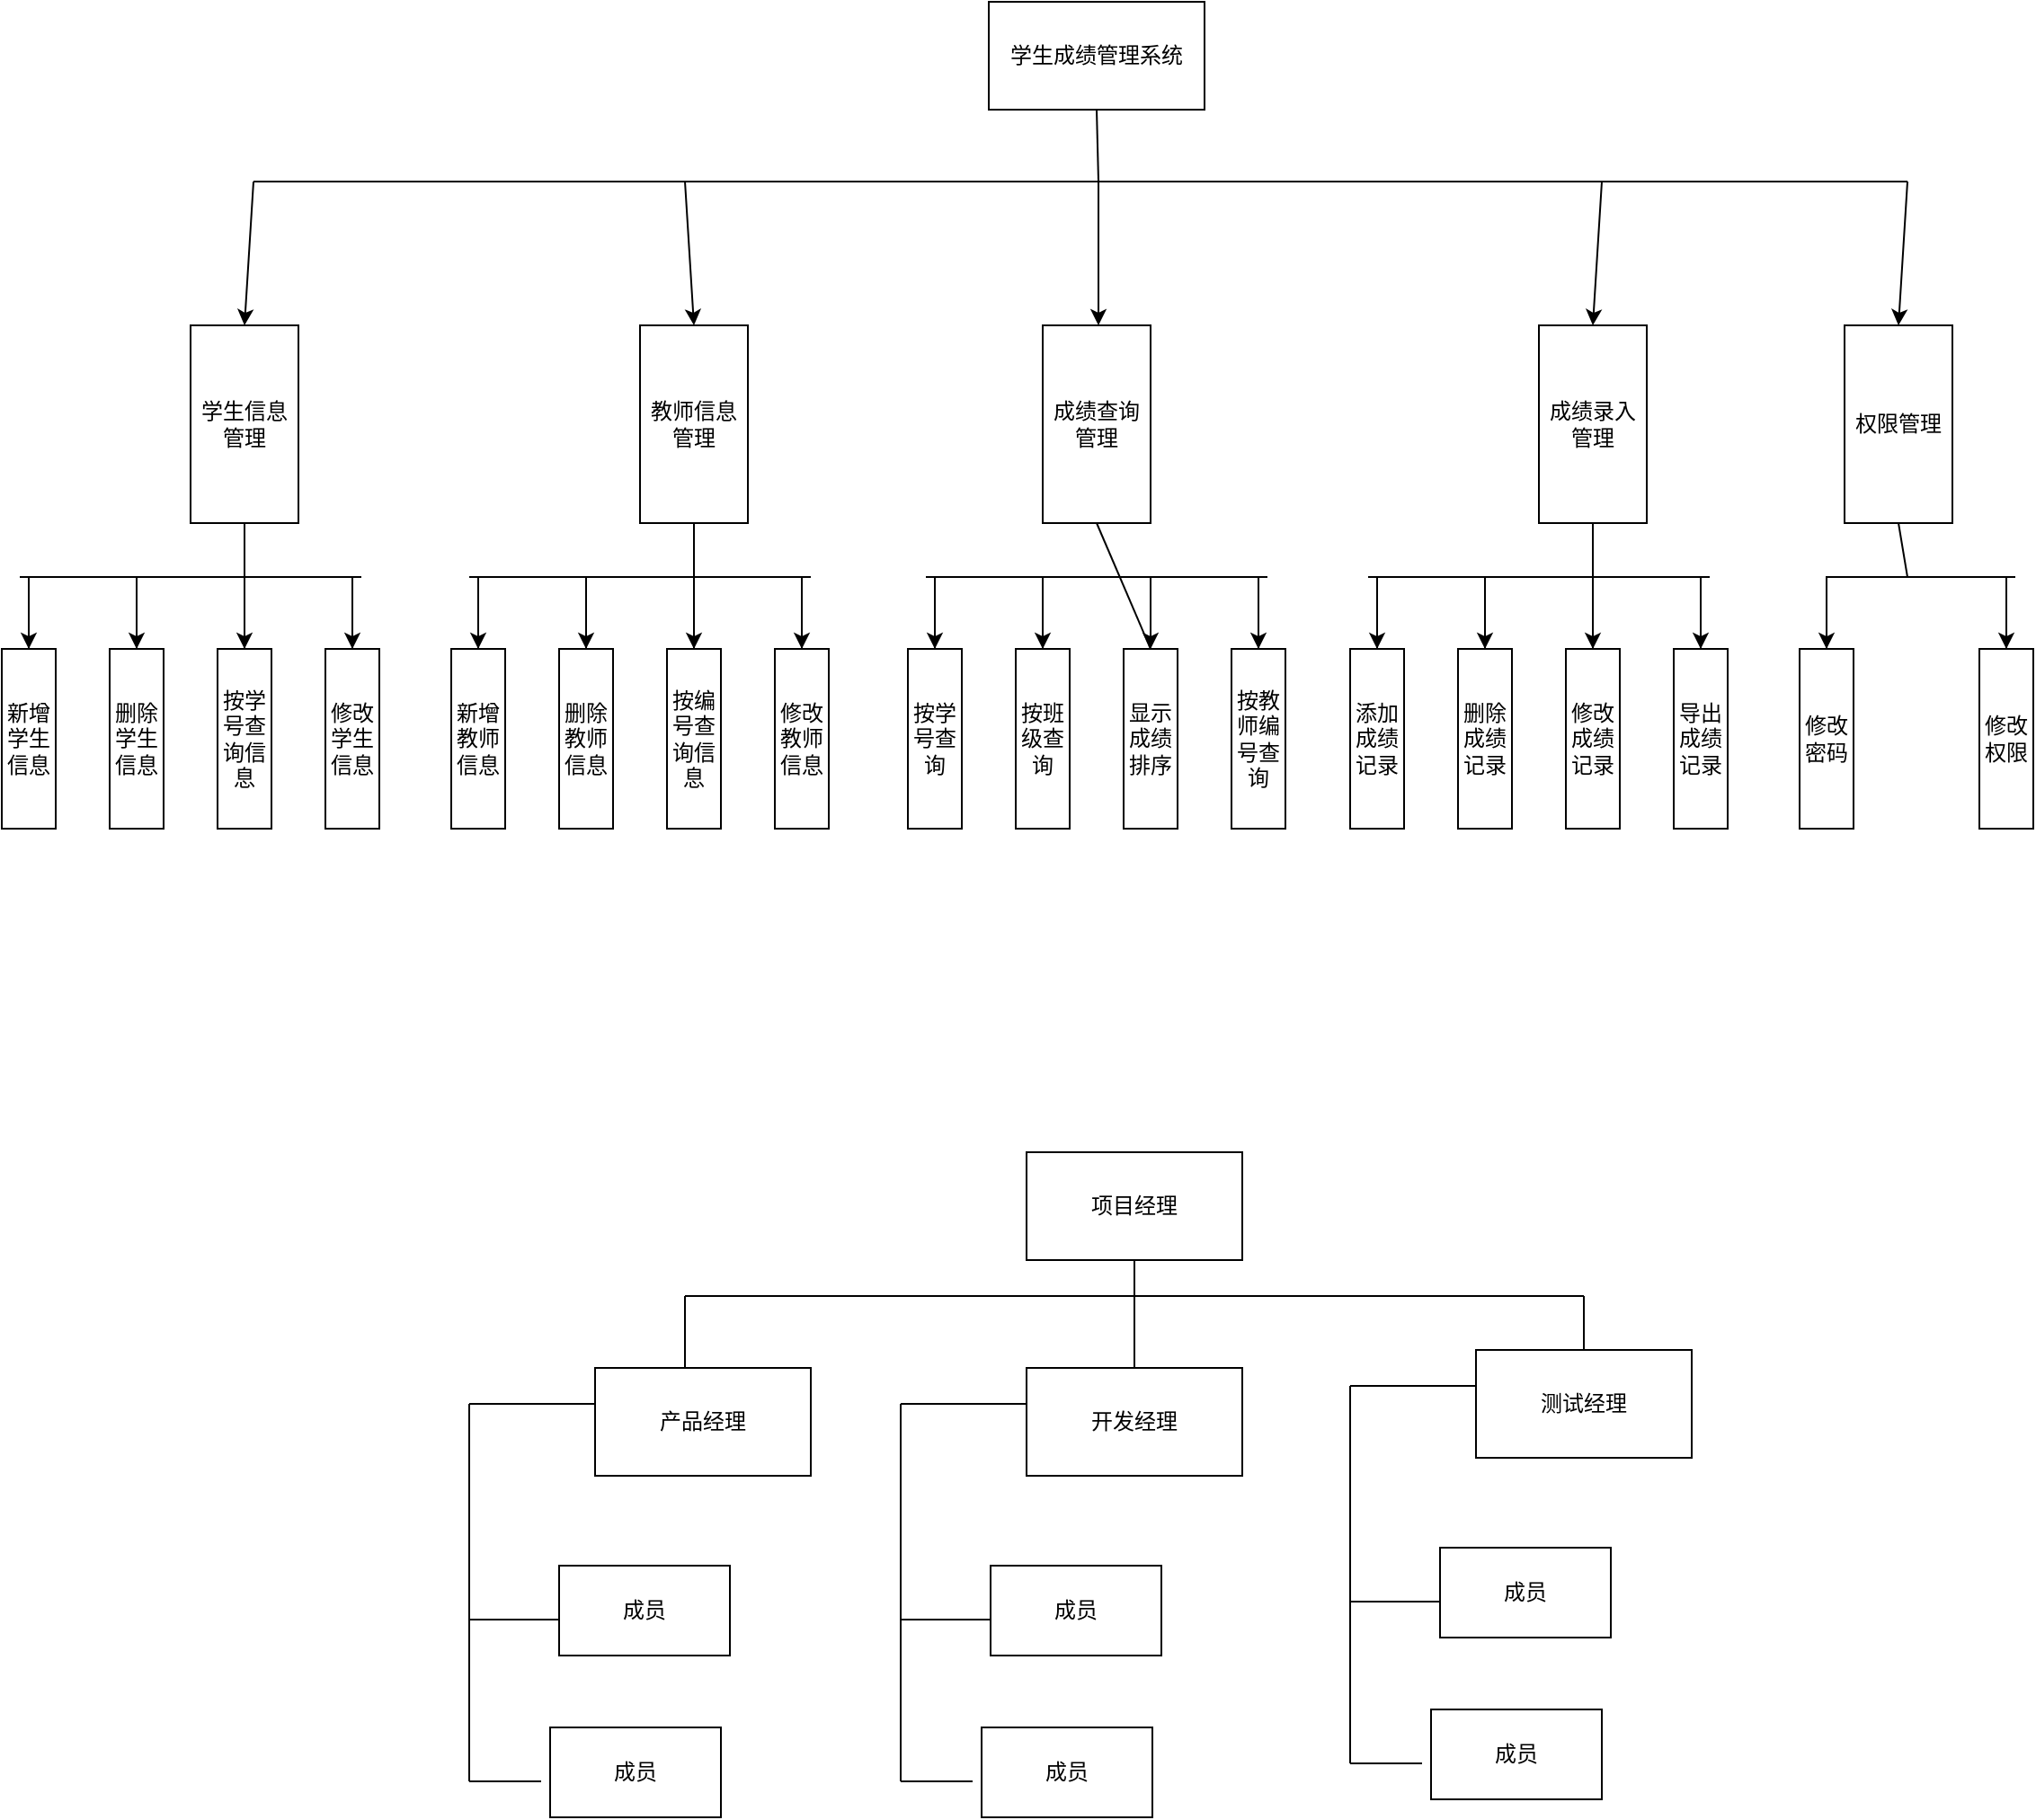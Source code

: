 <mxfile version="21.2.3" type="github">
  <diagram name="第 1 页" id="eo0PhbDBEqhfWxgCo3OH">
    <mxGraphModel dx="2227" dy="1901" grid="1" gridSize="10" guides="1" tooltips="1" connect="1" arrows="1" fold="1" page="1" pageScale="1" pageWidth="827" pageHeight="1169" math="0" shadow="0">
      <root>
        <mxCell id="0" />
        <mxCell id="1" parent="0" />
        <mxCell id="lPRobP7IfmpQ7-qLMmL--1" value="学生成绩管理系统" style="rounded=0;whiteSpace=wrap;html=1;" parent="1" vertex="1">
          <mxGeometry x="489" y="-20" width="120" height="60" as="geometry" />
        </mxCell>
        <mxCell id="lPRobP7IfmpQ7-qLMmL--2" value="学生信息管理" style="rounded=0;whiteSpace=wrap;html=1;" parent="1" vertex="1">
          <mxGeometry x="45" y="160" width="60" height="110" as="geometry" />
        </mxCell>
        <mxCell id="lPRobP7IfmpQ7-qLMmL--14" value="新增学生信息" style="rounded=0;whiteSpace=wrap;html=1;" parent="1" vertex="1">
          <mxGeometry x="-60" y="340" width="30" height="100" as="geometry" />
        </mxCell>
        <mxCell id="lPRobP7IfmpQ7-qLMmL--16" value="删除学生信息" style="rounded=0;whiteSpace=wrap;html=1;" parent="1" vertex="1">
          <mxGeometry y="340" width="30" height="100" as="geometry" />
        </mxCell>
        <mxCell id="lPRobP7IfmpQ7-qLMmL--17" value="按学号查询信息" style="rounded=0;whiteSpace=wrap;html=1;" parent="1" vertex="1">
          <mxGeometry x="60" y="340" width="30" height="100" as="geometry" />
        </mxCell>
        <mxCell id="lPRobP7IfmpQ7-qLMmL--19" value="修改学生信息" style="rounded=0;whiteSpace=wrap;html=1;" parent="1" vertex="1">
          <mxGeometry x="120" y="340" width="30" height="100" as="geometry" />
        </mxCell>
        <mxCell id="lPRobP7IfmpQ7-qLMmL--20" value="" style="endArrow=none;html=1;rounded=0;exitX=0.5;exitY=1;exitDx=0;exitDy=0;entryX=0.5;entryY=0;entryDx=0;entryDy=0;" parent="1" source="lPRobP7IfmpQ7-qLMmL--2" target="lPRobP7IfmpQ7-qLMmL--17" edge="1">
          <mxGeometry width="50" height="50" relative="1" as="geometry">
            <mxPoint x="390" y="260" as="sourcePoint" />
            <mxPoint x="440" y="210" as="targetPoint" />
          </mxGeometry>
        </mxCell>
        <mxCell id="lPRobP7IfmpQ7-qLMmL--21" value="" style="endArrow=none;html=1;rounded=0;exitX=0.5;exitY=0;exitDx=0;exitDy=0;" parent="1" source="lPRobP7IfmpQ7-qLMmL--19" edge="1">
          <mxGeometry width="50" height="50" relative="1" as="geometry">
            <mxPoint x="390" y="260" as="sourcePoint" />
            <mxPoint x="135" y="300" as="targetPoint" />
          </mxGeometry>
        </mxCell>
        <mxCell id="lPRobP7IfmpQ7-qLMmL--22" value="" style="endArrow=none;html=1;rounded=0;exitX=0.5;exitY=0;exitDx=0;exitDy=0;" parent="1" source="lPRobP7IfmpQ7-qLMmL--16" edge="1">
          <mxGeometry width="50" height="50" relative="1" as="geometry">
            <mxPoint x="145" y="350" as="sourcePoint" />
            <mxPoint x="15" y="300" as="targetPoint" />
          </mxGeometry>
        </mxCell>
        <mxCell id="lPRobP7IfmpQ7-qLMmL--24" value="" style="endArrow=none;html=1;rounded=0;entryX=0.5;entryY=0;entryDx=0;entryDy=0;" parent="1" target="lPRobP7IfmpQ7-qLMmL--14" edge="1">
          <mxGeometry width="50" height="50" relative="1" as="geometry">
            <mxPoint x="-45" y="300" as="sourcePoint" />
            <mxPoint x="165" y="330" as="targetPoint" />
          </mxGeometry>
        </mxCell>
        <mxCell id="lPRobP7IfmpQ7-qLMmL--25" value="" style="endArrow=none;html=1;rounded=0;" parent="1" edge="1">
          <mxGeometry width="50" height="50" relative="1" as="geometry">
            <mxPoint x="140" y="300" as="sourcePoint" />
            <mxPoint x="-50" y="300" as="targetPoint" />
          </mxGeometry>
        </mxCell>
        <mxCell id="lPRobP7IfmpQ7-qLMmL--26" value="" style="endArrow=classic;html=1;rounded=0;entryX=0.5;entryY=0;entryDx=0;entryDy=0;" parent="1" target="lPRobP7IfmpQ7-qLMmL--19" edge="1">
          <mxGeometry width="50" height="50" relative="1" as="geometry">
            <mxPoint x="135" y="300" as="sourcePoint" />
            <mxPoint x="440" y="210" as="targetPoint" />
          </mxGeometry>
        </mxCell>
        <mxCell id="lPRobP7IfmpQ7-qLMmL--27" value="" style="endArrow=classic;html=1;rounded=0;entryX=0.5;entryY=0;entryDx=0;entryDy=0;" parent="1" target="lPRobP7IfmpQ7-qLMmL--17" edge="1">
          <mxGeometry width="50" height="50" relative="1" as="geometry">
            <mxPoint x="75" y="300" as="sourcePoint" />
            <mxPoint x="145" y="350" as="targetPoint" />
          </mxGeometry>
        </mxCell>
        <mxCell id="lPRobP7IfmpQ7-qLMmL--28" value="" style="endArrow=classic;html=1;rounded=0;entryX=0.5;entryY=0;entryDx=0;entryDy=0;" parent="1" target="lPRobP7IfmpQ7-qLMmL--16" edge="1">
          <mxGeometry width="50" height="50" relative="1" as="geometry">
            <mxPoint x="15" y="300" as="sourcePoint" />
            <mxPoint x="155" y="360" as="targetPoint" />
          </mxGeometry>
        </mxCell>
        <mxCell id="lPRobP7IfmpQ7-qLMmL--29" value="" style="endArrow=classic;html=1;rounded=0;entryX=0.5;entryY=0;entryDx=0;entryDy=0;" parent="1" target="lPRobP7IfmpQ7-qLMmL--14" edge="1">
          <mxGeometry width="50" height="50" relative="1" as="geometry">
            <mxPoint x="-45" y="300" as="sourcePoint" />
            <mxPoint x="165" y="370" as="targetPoint" />
          </mxGeometry>
        </mxCell>
        <mxCell id="lPRobP7IfmpQ7-qLMmL--30" value="教师信息管理" style="rounded=0;whiteSpace=wrap;html=1;" parent="1" vertex="1">
          <mxGeometry x="295" y="160" width="60" height="110" as="geometry" />
        </mxCell>
        <mxCell id="lPRobP7IfmpQ7-qLMmL--31" value="新增教师信息" style="rounded=0;whiteSpace=wrap;html=1;" parent="1" vertex="1">
          <mxGeometry x="190" y="340" width="30" height="100" as="geometry" />
        </mxCell>
        <mxCell id="lPRobP7IfmpQ7-qLMmL--32" value="删除教师信息" style="rounded=0;whiteSpace=wrap;html=1;" parent="1" vertex="1">
          <mxGeometry x="250" y="340" width="30" height="100" as="geometry" />
        </mxCell>
        <mxCell id="lPRobP7IfmpQ7-qLMmL--33" value="按编号查询信息" style="rounded=0;whiteSpace=wrap;html=1;" parent="1" vertex="1">
          <mxGeometry x="310" y="340" width="30" height="100" as="geometry" />
        </mxCell>
        <mxCell id="lPRobP7IfmpQ7-qLMmL--34" value="修改教师信息" style="rounded=0;whiteSpace=wrap;html=1;" parent="1" vertex="1">
          <mxGeometry x="370" y="340" width="30" height="100" as="geometry" />
        </mxCell>
        <mxCell id="lPRobP7IfmpQ7-qLMmL--35" value="" style="endArrow=none;html=1;rounded=0;exitX=0.5;exitY=1;exitDx=0;exitDy=0;entryX=0.5;entryY=0;entryDx=0;entryDy=0;" parent="1" source="lPRobP7IfmpQ7-qLMmL--30" target="lPRobP7IfmpQ7-qLMmL--33" edge="1">
          <mxGeometry width="50" height="50" relative="1" as="geometry">
            <mxPoint x="640" y="260" as="sourcePoint" />
            <mxPoint x="690" y="210" as="targetPoint" />
          </mxGeometry>
        </mxCell>
        <mxCell id="lPRobP7IfmpQ7-qLMmL--36" value="" style="endArrow=none;html=1;rounded=0;exitX=0.5;exitY=0;exitDx=0;exitDy=0;" parent="1" source="lPRobP7IfmpQ7-qLMmL--34" edge="1">
          <mxGeometry width="50" height="50" relative="1" as="geometry">
            <mxPoint x="640" y="260" as="sourcePoint" />
            <mxPoint x="385" y="300" as="targetPoint" />
          </mxGeometry>
        </mxCell>
        <mxCell id="lPRobP7IfmpQ7-qLMmL--37" value="" style="endArrow=none;html=1;rounded=0;exitX=0.5;exitY=0;exitDx=0;exitDy=0;" parent="1" source="lPRobP7IfmpQ7-qLMmL--32" edge="1">
          <mxGeometry width="50" height="50" relative="1" as="geometry">
            <mxPoint x="395" y="350" as="sourcePoint" />
            <mxPoint x="265" y="300" as="targetPoint" />
          </mxGeometry>
        </mxCell>
        <mxCell id="lPRobP7IfmpQ7-qLMmL--38" value="" style="endArrow=none;html=1;rounded=0;entryX=0.5;entryY=0;entryDx=0;entryDy=0;" parent="1" target="lPRobP7IfmpQ7-qLMmL--31" edge="1">
          <mxGeometry width="50" height="50" relative="1" as="geometry">
            <mxPoint x="205" y="300" as="sourcePoint" />
            <mxPoint x="415" y="330" as="targetPoint" />
          </mxGeometry>
        </mxCell>
        <mxCell id="lPRobP7IfmpQ7-qLMmL--39" value="" style="endArrow=none;html=1;rounded=0;" parent="1" edge="1">
          <mxGeometry width="50" height="50" relative="1" as="geometry">
            <mxPoint x="390" y="300" as="sourcePoint" />
            <mxPoint x="200" y="300" as="targetPoint" />
          </mxGeometry>
        </mxCell>
        <mxCell id="lPRobP7IfmpQ7-qLMmL--40" value="" style="endArrow=classic;html=1;rounded=0;entryX=0.5;entryY=0;entryDx=0;entryDy=0;" parent="1" target="lPRobP7IfmpQ7-qLMmL--34" edge="1">
          <mxGeometry width="50" height="50" relative="1" as="geometry">
            <mxPoint x="385" y="300" as="sourcePoint" />
            <mxPoint x="690" y="210" as="targetPoint" />
          </mxGeometry>
        </mxCell>
        <mxCell id="lPRobP7IfmpQ7-qLMmL--41" value="" style="endArrow=classic;html=1;rounded=0;entryX=0.5;entryY=0;entryDx=0;entryDy=0;" parent="1" target="lPRobP7IfmpQ7-qLMmL--33" edge="1">
          <mxGeometry width="50" height="50" relative="1" as="geometry">
            <mxPoint x="325" y="300" as="sourcePoint" />
            <mxPoint x="395" y="350" as="targetPoint" />
          </mxGeometry>
        </mxCell>
        <mxCell id="lPRobP7IfmpQ7-qLMmL--42" value="" style="endArrow=classic;html=1;rounded=0;entryX=0.5;entryY=0;entryDx=0;entryDy=0;" parent="1" target="lPRobP7IfmpQ7-qLMmL--32" edge="1">
          <mxGeometry width="50" height="50" relative="1" as="geometry">
            <mxPoint x="265" y="300" as="sourcePoint" />
            <mxPoint x="405" y="360" as="targetPoint" />
          </mxGeometry>
        </mxCell>
        <mxCell id="lPRobP7IfmpQ7-qLMmL--43" value="" style="endArrow=classic;html=1;rounded=0;entryX=0.5;entryY=0;entryDx=0;entryDy=0;" parent="1" target="lPRobP7IfmpQ7-qLMmL--31" edge="1">
          <mxGeometry width="50" height="50" relative="1" as="geometry">
            <mxPoint x="205" y="300" as="sourcePoint" />
            <mxPoint x="415" y="370" as="targetPoint" />
          </mxGeometry>
        </mxCell>
        <mxCell id="lPRobP7IfmpQ7-qLMmL--44" value="成绩查询管理" style="rounded=0;whiteSpace=wrap;html=1;" parent="1" vertex="1">
          <mxGeometry x="519" y="160" width="60" height="110" as="geometry" />
        </mxCell>
        <mxCell id="lPRobP7IfmpQ7-qLMmL--45" value="按学号查询" style="rounded=0;whiteSpace=wrap;html=1;" parent="1" vertex="1">
          <mxGeometry x="444" y="340" width="30" height="100" as="geometry" />
        </mxCell>
        <mxCell id="lPRobP7IfmpQ7-qLMmL--46" value="按班级查询" style="rounded=0;whiteSpace=wrap;html=1;" parent="1" vertex="1">
          <mxGeometry x="504" y="340" width="30" height="100" as="geometry" />
        </mxCell>
        <mxCell id="lPRobP7IfmpQ7-qLMmL--47" value="显示成绩排序" style="rounded=0;whiteSpace=wrap;html=1;" parent="1" vertex="1">
          <mxGeometry x="564" y="340" width="30" height="100" as="geometry" />
        </mxCell>
        <mxCell id="lPRobP7IfmpQ7-qLMmL--48" value="按教师编号查询" style="rounded=0;whiteSpace=wrap;html=1;" parent="1" vertex="1">
          <mxGeometry x="624" y="340" width="30" height="100" as="geometry" />
        </mxCell>
        <mxCell id="lPRobP7IfmpQ7-qLMmL--49" value="" style="endArrow=none;html=1;rounded=0;exitX=0.5;exitY=1;exitDx=0;exitDy=0;entryX=0.5;entryY=0;entryDx=0;entryDy=0;" parent="1" source="lPRobP7IfmpQ7-qLMmL--44" target="lPRobP7IfmpQ7-qLMmL--47" edge="1">
          <mxGeometry width="50" height="50" relative="1" as="geometry">
            <mxPoint x="894" y="260" as="sourcePoint" />
            <mxPoint x="944" y="210" as="targetPoint" />
          </mxGeometry>
        </mxCell>
        <mxCell id="lPRobP7IfmpQ7-qLMmL--50" value="" style="endArrow=none;html=1;rounded=0;exitX=0.5;exitY=0;exitDx=0;exitDy=0;" parent="1" source="lPRobP7IfmpQ7-qLMmL--48" edge="1">
          <mxGeometry width="50" height="50" relative="1" as="geometry">
            <mxPoint x="894" y="260" as="sourcePoint" />
            <mxPoint x="639" y="300" as="targetPoint" />
          </mxGeometry>
        </mxCell>
        <mxCell id="lPRobP7IfmpQ7-qLMmL--51" value="" style="endArrow=none;html=1;rounded=0;exitX=0.5;exitY=0;exitDx=0;exitDy=0;" parent="1" source="lPRobP7IfmpQ7-qLMmL--46" edge="1">
          <mxGeometry width="50" height="50" relative="1" as="geometry">
            <mxPoint x="649" y="350" as="sourcePoint" />
            <mxPoint x="519" y="300" as="targetPoint" />
          </mxGeometry>
        </mxCell>
        <mxCell id="lPRobP7IfmpQ7-qLMmL--52" value="" style="endArrow=none;html=1;rounded=0;entryX=0.5;entryY=0;entryDx=0;entryDy=0;" parent="1" target="lPRobP7IfmpQ7-qLMmL--45" edge="1">
          <mxGeometry width="50" height="50" relative="1" as="geometry">
            <mxPoint x="459" y="300" as="sourcePoint" />
            <mxPoint x="669" y="330" as="targetPoint" />
          </mxGeometry>
        </mxCell>
        <mxCell id="lPRobP7IfmpQ7-qLMmL--53" value="" style="endArrow=none;html=1;rounded=0;" parent="1" edge="1">
          <mxGeometry width="50" height="50" relative="1" as="geometry">
            <mxPoint x="644" y="300" as="sourcePoint" />
            <mxPoint x="454" y="300" as="targetPoint" />
          </mxGeometry>
        </mxCell>
        <mxCell id="lPRobP7IfmpQ7-qLMmL--54" value="" style="endArrow=classic;html=1;rounded=0;entryX=0.5;entryY=0;entryDx=0;entryDy=0;" parent="1" target="lPRobP7IfmpQ7-qLMmL--48" edge="1">
          <mxGeometry width="50" height="50" relative="1" as="geometry">
            <mxPoint x="639" y="300" as="sourcePoint" />
            <mxPoint x="944" y="210" as="targetPoint" />
          </mxGeometry>
        </mxCell>
        <mxCell id="lPRobP7IfmpQ7-qLMmL--55" value="" style="endArrow=classic;html=1;rounded=0;entryX=0.5;entryY=0;entryDx=0;entryDy=0;" parent="1" target="lPRobP7IfmpQ7-qLMmL--47" edge="1">
          <mxGeometry width="50" height="50" relative="1" as="geometry">
            <mxPoint x="579" y="300" as="sourcePoint" />
            <mxPoint x="649" y="350" as="targetPoint" />
          </mxGeometry>
        </mxCell>
        <mxCell id="lPRobP7IfmpQ7-qLMmL--56" value="" style="endArrow=classic;html=1;rounded=0;entryX=0.5;entryY=0;entryDx=0;entryDy=0;" parent="1" target="lPRobP7IfmpQ7-qLMmL--46" edge="1">
          <mxGeometry width="50" height="50" relative="1" as="geometry">
            <mxPoint x="519" y="300" as="sourcePoint" />
            <mxPoint x="659" y="360" as="targetPoint" />
          </mxGeometry>
        </mxCell>
        <mxCell id="lPRobP7IfmpQ7-qLMmL--57" value="" style="endArrow=classic;html=1;rounded=0;entryX=0.5;entryY=0;entryDx=0;entryDy=0;" parent="1" target="lPRobP7IfmpQ7-qLMmL--45" edge="1">
          <mxGeometry width="50" height="50" relative="1" as="geometry">
            <mxPoint x="459" y="300" as="sourcePoint" />
            <mxPoint x="669" y="370" as="targetPoint" />
          </mxGeometry>
        </mxCell>
        <mxCell id="lPRobP7IfmpQ7-qLMmL--58" value="成绩录入管理" style="rounded=0;whiteSpace=wrap;html=1;" parent="1" vertex="1">
          <mxGeometry x="795" y="160" width="60" height="110" as="geometry" />
        </mxCell>
        <mxCell id="lPRobP7IfmpQ7-qLMmL--59" value="添加成绩记录" style="rounded=0;whiteSpace=wrap;html=1;" parent="1" vertex="1">
          <mxGeometry x="690" y="340" width="30" height="100" as="geometry" />
        </mxCell>
        <mxCell id="lPRobP7IfmpQ7-qLMmL--60" value="删除成绩记录" style="rounded=0;whiteSpace=wrap;html=1;" parent="1" vertex="1">
          <mxGeometry x="750" y="340" width="30" height="100" as="geometry" />
        </mxCell>
        <mxCell id="lPRobP7IfmpQ7-qLMmL--61" value="修改成绩记录" style="rounded=0;whiteSpace=wrap;html=1;" parent="1" vertex="1">
          <mxGeometry x="810" y="340" width="30" height="100" as="geometry" />
        </mxCell>
        <mxCell id="lPRobP7IfmpQ7-qLMmL--62" value="导出成绩记录" style="rounded=0;whiteSpace=wrap;html=1;" parent="1" vertex="1">
          <mxGeometry x="870" y="340" width="30" height="100" as="geometry" />
        </mxCell>
        <mxCell id="lPRobP7IfmpQ7-qLMmL--63" value="" style="endArrow=none;html=1;rounded=0;exitX=0.5;exitY=1;exitDx=0;exitDy=0;entryX=0.5;entryY=0;entryDx=0;entryDy=0;" parent="1" source="lPRobP7IfmpQ7-qLMmL--58" target="lPRobP7IfmpQ7-qLMmL--61" edge="1">
          <mxGeometry width="50" height="50" relative="1" as="geometry">
            <mxPoint x="1140" y="260" as="sourcePoint" />
            <mxPoint x="1190" y="210" as="targetPoint" />
          </mxGeometry>
        </mxCell>
        <mxCell id="lPRobP7IfmpQ7-qLMmL--64" value="" style="endArrow=none;html=1;rounded=0;exitX=0.5;exitY=0;exitDx=0;exitDy=0;" parent="1" source="lPRobP7IfmpQ7-qLMmL--62" edge="1">
          <mxGeometry width="50" height="50" relative="1" as="geometry">
            <mxPoint x="1140" y="260" as="sourcePoint" />
            <mxPoint x="885" y="300" as="targetPoint" />
          </mxGeometry>
        </mxCell>
        <mxCell id="lPRobP7IfmpQ7-qLMmL--65" value="" style="endArrow=none;html=1;rounded=0;exitX=0.5;exitY=0;exitDx=0;exitDy=0;" parent="1" source="lPRobP7IfmpQ7-qLMmL--60" edge="1">
          <mxGeometry width="50" height="50" relative="1" as="geometry">
            <mxPoint x="895" y="350" as="sourcePoint" />
            <mxPoint x="765" y="300" as="targetPoint" />
          </mxGeometry>
        </mxCell>
        <mxCell id="lPRobP7IfmpQ7-qLMmL--66" value="" style="endArrow=none;html=1;rounded=0;entryX=0.5;entryY=0;entryDx=0;entryDy=0;" parent="1" target="lPRobP7IfmpQ7-qLMmL--59" edge="1">
          <mxGeometry width="50" height="50" relative="1" as="geometry">
            <mxPoint x="705" y="300" as="sourcePoint" />
            <mxPoint x="915" y="330" as="targetPoint" />
          </mxGeometry>
        </mxCell>
        <mxCell id="lPRobP7IfmpQ7-qLMmL--67" value="" style="endArrow=none;html=1;rounded=0;" parent="1" edge="1">
          <mxGeometry width="50" height="50" relative="1" as="geometry">
            <mxPoint x="890" y="300" as="sourcePoint" />
            <mxPoint x="700" y="300" as="targetPoint" />
          </mxGeometry>
        </mxCell>
        <mxCell id="lPRobP7IfmpQ7-qLMmL--68" value="" style="endArrow=classic;html=1;rounded=0;entryX=0.5;entryY=0;entryDx=0;entryDy=0;" parent="1" target="lPRobP7IfmpQ7-qLMmL--62" edge="1">
          <mxGeometry width="50" height="50" relative="1" as="geometry">
            <mxPoint x="885" y="300" as="sourcePoint" />
            <mxPoint x="1190" y="210" as="targetPoint" />
          </mxGeometry>
        </mxCell>
        <mxCell id="lPRobP7IfmpQ7-qLMmL--69" value="" style="endArrow=classic;html=1;rounded=0;entryX=0.5;entryY=0;entryDx=0;entryDy=0;" parent="1" target="lPRobP7IfmpQ7-qLMmL--61" edge="1">
          <mxGeometry width="50" height="50" relative="1" as="geometry">
            <mxPoint x="825" y="300" as="sourcePoint" />
            <mxPoint x="895" y="350" as="targetPoint" />
          </mxGeometry>
        </mxCell>
        <mxCell id="lPRobP7IfmpQ7-qLMmL--70" value="" style="endArrow=classic;html=1;rounded=0;entryX=0.5;entryY=0;entryDx=0;entryDy=0;" parent="1" target="lPRobP7IfmpQ7-qLMmL--60" edge="1">
          <mxGeometry width="50" height="50" relative="1" as="geometry">
            <mxPoint x="765" y="300" as="sourcePoint" />
            <mxPoint x="905" y="360" as="targetPoint" />
          </mxGeometry>
        </mxCell>
        <mxCell id="lPRobP7IfmpQ7-qLMmL--71" value="" style="endArrow=classic;html=1;rounded=0;entryX=0.5;entryY=0;entryDx=0;entryDy=0;" parent="1" target="lPRobP7IfmpQ7-qLMmL--59" edge="1">
          <mxGeometry width="50" height="50" relative="1" as="geometry">
            <mxPoint x="705" y="300" as="sourcePoint" />
            <mxPoint x="915" y="370" as="targetPoint" />
          </mxGeometry>
        </mxCell>
        <mxCell id="lPRobP7IfmpQ7-qLMmL--72" value="权限管理" style="rounded=0;whiteSpace=wrap;html=1;" parent="1" vertex="1">
          <mxGeometry x="965" y="160" width="60" height="110" as="geometry" />
        </mxCell>
        <mxCell id="lPRobP7IfmpQ7-qLMmL--75" value="修改密码" style="rounded=0;whiteSpace=wrap;html=1;" parent="1" vertex="1">
          <mxGeometry x="940" y="340" width="30" height="100" as="geometry" />
        </mxCell>
        <mxCell id="lPRobP7IfmpQ7-qLMmL--76" value="修改权限" style="rounded=0;whiteSpace=wrap;html=1;" parent="1" vertex="1">
          <mxGeometry x="1040" y="340" width="30" height="100" as="geometry" />
        </mxCell>
        <mxCell id="lPRobP7IfmpQ7-qLMmL--77" value="" style="endArrow=none;html=1;rounded=0;exitX=0.5;exitY=1;exitDx=0;exitDy=0;entryX=0.5;entryY=0;entryDx=0;entryDy=0;" parent="1" source="lPRobP7IfmpQ7-qLMmL--72" target="lPRobP7IfmpQ7-qLMmL--75" edge="1">
          <mxGeometry width="50" height="50" relative="1" as="geometry">
            <mxPoint x="1310" y="260" as="sourcePoint" />
            <mxPoint x="1360" y="210" as="targetPoint" />
            <Array as="points">
              <mxPoint x="1000" y="300" />
              <mxPoint x="955" y="300" />
            </Array>
          </mxGeometry>
        </mxCell>
        <mxCell id="lPRobP7IfmpQ7-qLMmL--78" value="" style="endArrow=none;html=1;rounded=0;exitX=0.5;exitY=0;exitDx=0;exitDy=0;" parent="1" source="lPRobP7IfmpQ7-qLMmL--76" edge="1">
          <mxGeometry width="50" height="50" relative="1" as="geometry">
            <mxPoint x="1310" y="260" as="sourcePoint" />
            <mxPoint x="1055" y="300" as="targetPoint" />
          </mxGeometry>
        </mxCell>
        <mxCell id="lPRobP7IfmpQ7-qLMmL--81" value="" style="endArrow=none;html=1;rounded=0;" parent="1" edge="1">
          <mxGeometry width="50" height="50" relative="1" as="geometry">
            <mxPoint x="1060" y="300" as="sourcePoint" />
            <mxPoint x="960" y="300" as="targetPoint" />
          </mxGeometry>
        </mxCell>
        <mxCell id="lPRobP7IfmpQ7-qLMmL--82" value="" style="endArrow=classic;html=1;rounded=0;entryX=0.5;entryY=0;entryDx=0;entryDy=0;" parent="1" target="lPRobP7IfmpQ7-qLMmL--76" edge="1">
          <mxGeometry width="50" height="50" relative="1" as="geometry">
            <mxPoint x="1055" y="300" as="sourcePoint" />
            <mxPoint x="1360" y="210" as="targetPoint" />
          </mxGeometry>
        </mxCell>
        <mxCell id="lPRobP7IfmpQ7-qLMmL--83" value="" style="endArrow=classic;html=1;rounded=0;entryX=0.5;entryY=0;entryDx=0;entryDy=0;" parent="1" target="lPRobP7IfmpQ7-qLMmL--75" edge="1">
          <mxGeometry width="50" height="50" relative="1" as="geometry">
            <mxPoint x="995" y="300" as="sourcePoint" />
            <mxPoint x="1065" y="350" as="targetPoint" />
            <Array as="points">
              <mxPoint x="955" y="300" />
            </Array>
          </mxGeometry>
        </mxCell>
        <mxCell id="lPRobP7IfmpQ7-qLMmL--86" value="" style="endArrow=none;html=1;rounded=0;exitX=0.5;exitY=1;exitDx=0;exitDy=0;" parent="1" source="lPRobP7IfmpQ7-qLMmL--1" edge="1">
          <mxGeometry width="50" height="50" relative="1" as="geometry">
            <mxPoint x="500" y="310" as="sourcePoint" />
            <mxPoint x="550" y="80" as="targetPoint" />
          </mxGeometry>
        </mxCell>
        <mxCell id="lPRobP7IfmpQ7-qLMmL--87" value="" style="endArrow=none;html=1;rounded=0;" parent="1" edge="1">
          <mxGeometry width="50" height="50" relative="1" as="geometry">
            <mxPoint x="80" y="80" as="sourcePoint" />
            <mxPoint x="1000" y="80" as="targetPoint" />
          </mxGeometry>
        </mxCell>
        <mxCell id="lPRobP7IfmpQ7-qLMmL--89" value="" style="endArrow=classic;html=1;rounded=0;" parent="1" edge="1">
          <mxGeometry width="50" height="50" relative="1" as="geometry">
            <mxPoint x="550" y="80" as="sourcePoint" />
            <mxPoint x="550" y="160" as="targetPoint" />
          </mxGeometry>
        </mxCell>
        <mxCell id="lPRobP7IfmpQ7-qLMmL--90" value="" style="endArrow=classic;html=1;rounded=0;entryX=0.5;entryY=0;entryDx=0;entryDy=0;" parent="1" target="lPRobP7IfmpQ7-qLMmL--30" edge="1">
          <mxGeometry width="50" height="50" relative="1" as="geometry">
            <mxPoint x="320" y="80" as="sourcePoint" />
            <mxPoint x="550" y="260" as="targetPoint" />
          </mxGeometry>
        </mxCell>
        <mxCell id="lPRobP7IfmpQ7-qLMmL--91" value="" style="endArrow=classic;html=1;rounded=0;entryX=0.5;entryY=0;entryDx=0;entryDy=0;" parent="1" target="lPRobP7IfmpQ7-qLMmL--2" edge="1">
          <mxGeometry width="50" height="50" relative="1" as="geometry">
            <mxPoint x="80" y="80" as="sourcePoint" />
            <mxPoint x="550" y="260" as="targetPoint" />
          </mxGeometry>
        </mxCell>
        <mxCell id="lPRobP7IfmpQ7-qLMmL--92" value="" style="endArrow=classic;html=1;rounded=0;entryX=0.5;entryY=0;entryDx=0;entryDy=0;" parent="1" target="lPRobP7IfmpQ7-qLMmL--58" edge="1">
          <mxGeometry width="50" height="50" relative="1" as="geometry">
            <mxPoint x="830" y="80" as="sourcePoint" />
            <mxPoint x="550" y="260" as="targetPoint" />
          </mxGeometry>
        </mxCell>
        <mxCell id="lPRobP7IfmpQ7-qLMmL--93" value="" style="endArrow=classic;html=1;rounded=0;entryX=0.5;entryY=0;entryDx=0;entryDy=0;" parent="1" target="lPRobP7IfmpQ7-qLMmL--72" edge="1">
          <mxGeometry width="50" height="50" relative="1" as="geometry">
            <mxPoint x="1000" y="80" as="sourcePoint" />
            <mxPoint x="550" y="260" as="targetPoint" />
          </mxGeometry>
        </mxCell>
        <mxCell id="Hxnk-9S_lUH54oRTEqqW-1" value="项目经理" style="rounded=0;whiteSpace=wrap;html=1;" vertex="1" parent="1">
          <mxGeometry x="510" y="620" width="120" height="60" as="geometry" />
        </mxCell>
        <mxCell id="Hxnk-9S_lUH54oRTEqqW-2" value="开发经理" style="rounded=0;whiteSpace=wrap;html=1;" vertex="1" parent="1">
          <mxGeometry x="510" y="740" width="120" height="60" as="geometry" />
        </mxCell>
        <mxCell id="Hxnk-9S_lUH54oRTEqqW-3" value="产品经理" style="rounded=0;whiteSpace=wrap;html=1;" vertex="1" parent="1">
          <mxGeometry x="270" y="740" width="120" height="60" as="geometry" />
        </mxCell>
        <mxCell id="Hxnk-9S_lUH54oRTEqqW-4" value="测试经理" style="rounded=0;whiteSpace=wrap;html=1;" vertex="1" parent="1">
          <mxGeometry x="760" y="730" width="120" height="60" as="geometry" />
        </mxCell>
        <mxCell id="Hxnk-9S_lUH54oRTEqqW-9" value="成员" style="rounded=0;whiteSpace=wrap;html=1;" vertex="1" parent="1">
          <mxGeometry x="250" y="850" width="95" height="50" as="geometry" />
        </mxCell>
        <mxCell id="Hxnk-9S_lUH54oRTEqqW-10" value="成员" style="rounded=0;whiteSpace=wrap;html=1;" vertex="1" parent="1">
          <mxGeometry x="245" y="940" width="95" height="50" as="geometry" />
        </mxCell>
        <mxCell id="Hxnk-9S_lUH54oRTEqqW-11" value="" style="endArrow=none;html=1;rounded=0;" edge="1" parent="1">
          <mxGeometry width="50" height="50" relative="1" as="geometry">
            <mxPoint x="200" y="970" as="sourcePoint" />
            <mxPoint x="200" y="760" as="targetPoint" />
          </mxGeometry>
        </mxCell>
        <mxCell id="Hxnk-9S_lUH54oRTEqqW-12" value="" style="endArrow=none;html=1;rounded=0;" edge="1" parent="1">
          <mxGeometry width="50" height="50" relative="1" as="geometry">
            <mxPoint x="200" y="760" as="sourcePoint" />
            <mxPoint x="270" y="760" as="targetPoint" />
          </mxGeometry>
        </mxCell>
        <mxCell id="Hxnk-9S_lUH54oRTEqqW-13" value="" style="endArrow=none;html=1;rounded=0;" edge="1" parent="1">
          <mxGeometry width="50" height="50" relative="1" as="geometry">
            <mxPoint x="200" y="880" as="sourcePoint" />
            <mxPoint x="250" y="880" as="targetPoint" />
          </mxGeometry>
        </mxCell>
        <mxCell id="Hxnk-9S_lUH54oRTEqqW-14" value="" style="endArrow=none;html=1;rounded=0;" edge="1" parent="1">
          <mxGeometry width="50" height="50" relative="1" as="geometry">
            <mxPoint x="200" y="970" as="sourcePoint" />
            <mxPoint x="240" y="970" as="targetPoint" />
          </mxGeometry>
        </mxCell>
        <mxCell id="Hxnk-9S_lUH54oRTEqqW-15" value="产品经理" style="rounded=0;whiteSpace=wrap;html=1;" vertex="1" parent="1">
          <mxGeometry x="270" y="740" width="120" height="60" as="geometry" />
        </mxCell>
        <mxCell id="Hxnk-9S_lUH54oRTEqqW-16" value="成员" style="rounded=0;whiteSpace=wrap;html=1;" vertex="1" parent="1">
          <mxGeometry x="250" y="850" width="95" height="50" as="geometry" />
        </mxCell>
        <mxCell id="Hxnk-9S_lUH54oRTEqqW-17" value="成员" style="rounded=0;whiteSpace=wrap;html=1;" vertex="1" parent="1">
          <mxGeometry x="245" y="940" width="95" height="50" as="geometry" />
        </mxCell>
        <mxCell id="Hxnk-9S_lUH54oRTEqqW-18" value="" style="endArrow=none;html=1;rounded=0;" edge="1" parent="1">
          <mxGeometry width="50" height="50" relative="1" as="geometry">
            <mxPoint x="200" y="970" as="sourcePoint" />
            <mxPoint x="200" y="760" as="targetPoint" />
          </mxGeometry>
        </mxCell>
        <mxCell id="Hxnk-9S_lUH54oRTEqqW-19" value="" style="endArrow=none;html=1;rounded=0;" edge="1" parent="1">
          <mxGeometry width="50" height="50" relative="1" as="geometry">
            <mxPoint x="200" y="760" as="sourcePoint" />
            <mxPoint x="270" y="760" as="targetPoint" />
          </mxGeometry>
        </mxCell>
        <mxCell id="Hxnk-9S_lUH54oRTEqqW-20" value="" style="endArrow=none;html=1;rounded=0;" edge="1" parent="1">
          <mxGeometry width="50" height="50" relative="1" as="geometry">
            <mxPoint x="200" y="880" as="sourcePoint" />
            <mxPoint x="250" y="880" as="targetPoint" />
          </mxGeometry>
        </mxCell>
        <mxCell id="Hxnk-9S_lUH54oRTEqqW-21" value="" style="endArrow=none;html=1;rounded=0;" edge="1" parent="1">
          <mxGeometry width="50" height="50" relative="1" as="geometry">
            <mxPoint x="200" y="970" as="sourcePoint" />
            <mxPoint x="240" y="970" as="targetPoint" />
          </mxGeometry>
        </mxCell>
        <mxCell id="Hxnk-9S_lUH54oRTEqqW-36" value="开发经理" style="rounded=0;whiteSpace=wrap;html=1;" vertex="1" parent="1">
          <mxGeometry x="510" y="740" width="120" height="60" as="geometry" />
        </mxCell>
        <mxCell id="Hxnk-9S_lUH54oRTEqqW-37" value="成员" style="rounded=0;whiteSpace=wrap;html=1;" vertex="1" parent="1">
          <mxGeometry x="490" y="850" width="95" height="50" as="geometry" />
        </mxCell>
        <mxCell id="Hxnk-9S_lUH54oRTEqqW-38" value="成员" style="rounded=0;whiteSpace=wrap;html=1;" vertex="1" parent="1">
          <mxGeometry x="485" y="940" width="95" height="50" as="geometry" />
        </mxCell>
        <mxCell id="Hxnk-9S_lUH54oRTEqqW-39" value="" style="endArrow=none;html=1;rounded=0;" edge="1" parent="1">
          <mxGeometry width="50" height="50" relative="1" as="geometry">
            <mxPoint x="440" y="970" as="sourcePoint" />
            <mxPoint x="440" y="760" as="targetPoint" />
          </mxGeometry>
        </mxCell>
        <mxCell id="Hxnk-9S_lUH54oRTEqqW-40" value="" style="endArrow=none;html=1;rounded=0;" edge="1" parent="1">
          <mxGeometry width="50" height="50" relative="1" as="geometry">
            <mxPoint x="440" y="760" as="sourcePoint" />
            <mxPoint x="510" y="760" as="targetPoint" />
          </mxGeometry>
        </mxCell>
        <mxCell id="Hxnk-9S_lUH54oRTEqqW-41" value="" style="endArrow=none;html=1;rounded=0;" edge="1" parent="1">
          <mxGeometry width="50" height="50" relative="1" as="geometry">
            <mxPoint x="440" y="880" as="sourcePoint" />
            <mxPoint x="490" y="880" as="targetPoint" />
          </mxGeometry>
        </mxCell>
        <mxCell id="Hxnk-9S_lUH54oRTEqqW-42" value="" style="endArrow=none;html=1;rounded=0;" edge="1" parent="1">
          <mxGeometry width="50" height="50" relative="1" as="geometry">
            <mxPoint x="440" y="970" as="sourcePoint" />
            <mxPoint x="480" y="970" as="targetPoint" />
          </mxGeometry>
        </mxCell>
        <mxCell id="Hxnk-9S_lUH54oRTEqqW-43" value="测试经理" style="rounded=0;whiteSpace=wrap;html=1;" vertex="1" parent="1">
          <mxGeometry x="760" y="730" width="120" height="60" as="geometry" />
        </mxCell>
        <mxCell id="Hxnk-9S_lUH54oRTEqqW-44" value="成员" style="rounded=0;whiteSpace=wrap;html=1;" vertex="1" parent="1">
          <mxGeometry x="740" y="840" width="95" height="50" as="geometry" />
        </mxCell>
        <mxCell id="Hxnk-9S_lUH54oRTEqqW-45" value="成员" style="rounded=0;whiteSpace=wrap;html=1;" vertex="1" parent="1">
          <mxGeometry x="735" y="930" width="95" height="50" as="geometry" />
        </mxCell>
        <mxCell id="Hxnk-9S_lUH54oRTEqqW-46" value="" style="endArrow=none;html=1;rounded=0;" edge="1" parent="1">
          <mxGeometry width="50" height="50" relative="1" as="geometry">
            <mxPoint x="690" y="960" as="sourcePoint" />
            <mxPoint x="690" y="750" as="targetPoint" />
          </mxGeometry>
        </mxCell>
        <mxCell id="Hxnk-9S_lUH54oRTEqqW-47" value="" style="endArrow=none;html=1;rounded=0;" edge="1" parent="1">
          <mxGeometry width="50" height="50" relative="1" as="geometry">
            <mxPoint x="690" y="750" as="sourcePoint" />
            <mxPoint x="760" y="750" as="targetPoint" />
          </mxGeometry>
        </mxCell>
        <mxCell id="Hxnk-9S_lUH54oRTEqqW-48" value="" style="endArrow=none;html=1;rounded=0;" edge="1" parent="1">
          <mxGeometry width="50" height="50" relative="1" as="geometry">
            <mxPoint x="690" y="870" as="sourcePoint" />
            <mxPoint x="740" y="870" as="targetPoint" />
          </mxGeometry>
        </mxCell>
        <mxCell id="Hxnk-9S_lUH54oRTEqqW-49" value="" style="endArrow=none;html=1;rounded=0;" edge="1" parent="1">
          <mxGeometry width="50" height="50" relative="1" as="geometry">
            <mxPoint x="690" y="960" as="sourcePoint" />
            <mxPoint x="730" y="960" as="targetPoint" />
          </mxGeometry>
        </mxCell>
        <mxCell id="Hxnk-9S_lUH54oRTEqqW-51" value="" style="endArrow=none;html=1;rounded=0;" edge="1" parent="1">
          <mxGeometry width="50" height="50" relative="1" as="geometry">
            <mxPoint x="320" y="700" as="sourcePoint" />
            <mxPoint x="820" y="700" as="targetPoint" />
          </mxGeometry>
        </mxCell>
        <mxCell id="Hxnk-9S_lUH54oRTEqqW-52" value="" style="endArrow=none;html=1;rounded=0;" edge="1" parent="1">
          <mxGeometry width="50" height="50" relative="1" as="geometry">
            <mxPoint x="320" y="700" as="sourcePoint" />
            <mxPoint x="320" y="740" as="targetPoint" />
          </mxGeometry>
        </mxCell>
        <mxCell id="Hxnk-9S_lUH54oRTEqqW-53" value="" style="endArrow=none;html=1;rounded=0;" edge="1" parent="1">
          <mxGeometry width="50" height="50" relative="1" as="geometry">
            <mxPoint x="820" y="700" as="sourcePoint" />
            <mxPoint x="820" y="730" as="targetPoint" />
          </mxGeometry>
        </mxCell>
        <mxCell id="Hxnk-9S_lUH54oRTEqqW-54" value="" style="endArrow=none;html=1;rounded=0;" edge="1" parent="1">
          <mxGeometry width="50" height="50" relative="1" as="geometry">
            <mxPoint x="570" y="740" as="sourcePoint" />
            <mxPoint x="570" y="680" as="targetPoint" />
          </mxGeometry>
        </mxCell>
      </root>
    </mxGraphModel>
  </diagram>
</mxfile>
